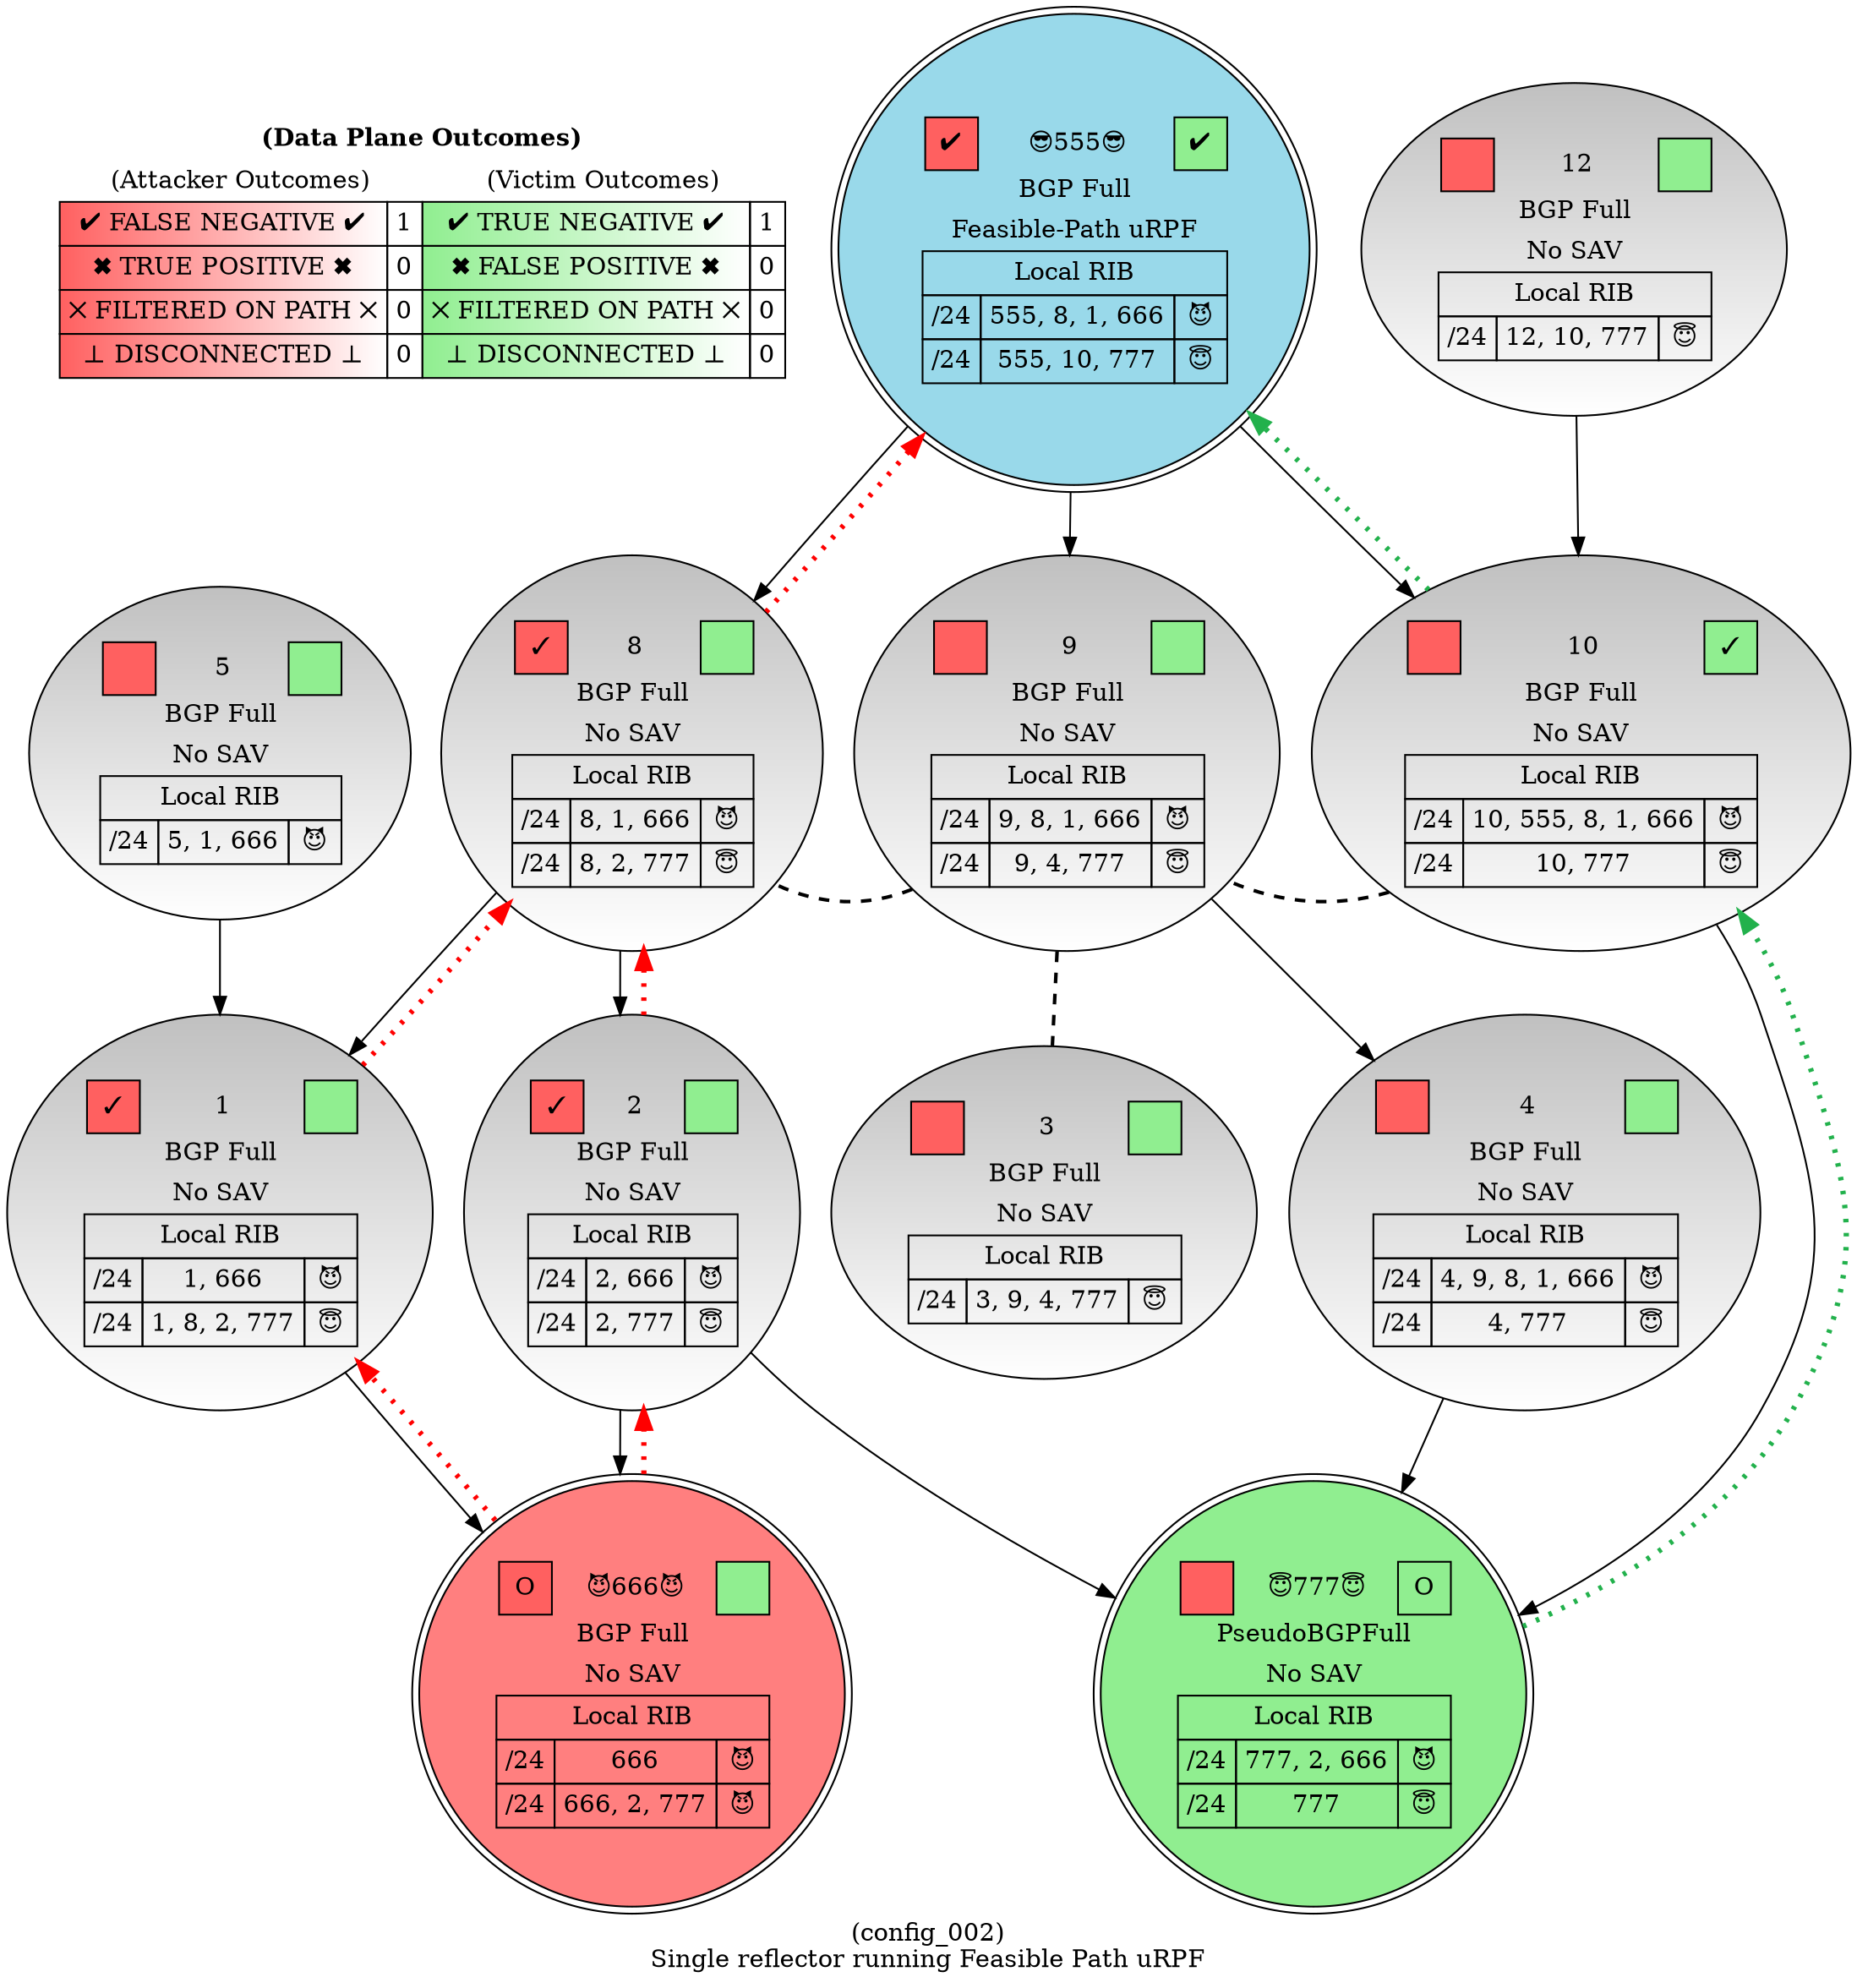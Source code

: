 digraph {
	Legend [label=<
            <TABLE BORDER="0" CELLBORDER="1" CELLSPACING="0" CELLPADDING="4">
                <TR>
                    <TD COLSPAN="6" BORDER="0" ALIGN="CENTER" VALIGN="MIDDLE"><b>(Data Plane Outcomes)</b></TD>
                </TR>
                <TR>
                    <TD COLSPAN="2" BORDER="0" ALIGN="CENTER" VALIGN="MIDDLE">(Attacker Outcomes)</TD>
                    <TD COLSPAN="2" BORDER="0" ALIGN="CENTER" VALIGN="MIDDLE">(Victim Outcomes)</TD>
                </TR>
                <TR>
                    <TD BGCOLOR="#ff6060:white">&#10004; FALSE NEGATIVE &#10004;</TD>
                    <TD>1</TD>
                    <TD BGCOLOR="#90ee90:white">&#10004; TRUE NEGATIVE &#10004;</TD>
                    <TD>1</TD>
                </TR>
                <TR>
                    <TD BGCOLOR="#ff6060:white">&#10006; TRUE POSITIVE &#10006;</TD>
                    <TD>0</TD>  
                    <TD BGCOLOR="#90ee90:white">&#10006; FALSE POSITIVE &#10006;</TD>
                    <TD>0</TD>
                </TR>
                <TR>
                    <TD BGCOLOR="#ff6060:white">&#10005; FILTERED ON PATH &#10005;</TD>
                    <TD>0</TD> 
                    <TD BGCOLOR="#90ee90:white">&#10005; FILTERED ON PATH &#10005;</TD>
                    <TD>0</TD>
                </TR>
                <TR>
                    <TD BGCOLOR="#ff6060:white">&#8869; DISCONNECTED &#8869;</TD>
                    <TD>0</TD> 
                    <TD BGCOLOR="#90ee90:white">&#8869; DISCONNECTED &#8869;</TD>
                    <TD>0</TD>
                </TR>
        </TABLE>> color=black fillcolor=white shape=plaintext style=filled]
	1 [label=<
            <TABLE BORDER="0" CELLBORDER="1" CELLSPACING="0" CELLPADDING="4">
            <TR>
                <TD BGCOLOR="#ff6060" WIDTH="30" HEIGHT="30" FIXEDSIZE="TRUE" ALIGN="CENTER" VALIGN="MIDDLE">&#10003;</TD>
                <TD BORDER="0" ALIGN="CENTER" VALIGN="MIDDLE">1</TD>
                <TD BGCOLOR="#90ee90" WIDTH="30" HEIGHT="30" FIXEDSIZE="TRUE" ALIGN="CENTER" VALIGN="MIDDLE"></TD>
            </TR>
            <TR>
                <TD COLSPAN="4" BORDER="0" ALIGN="CENTER" VALIGN="MIDDLE">BGP Full</TD>
            </TR>
            <TR>
                <TD COLSPAN="4" BORDER="0" ALIGN="CENTER" VALIGN="MIDDLE">No SAV</TD>
            </TR><TR>
                        <TD COLSPAN="4" ALIGN="CENTER" VALIGN="MIDDLE">Local RIB</TD>
                      </TR><TR>
                                <TD>/24</TD>
                                <TD>1, 666</TD>
                                <TD>&#128520;</TD></TR><TR>
                                <TD>/24</TD>
                                <TD>1, 8, 2, 777</TD>
                                <TD>&#128519;</TD></TR></TABLE>> color=black fillcolor="grey:white" gradientangle=270 style=filled]
	2 [label=<
            <TABLE BORDER="0" CELLBORDER="1" CELLSPACING="0" CELLPADDING="4">
            <TR>
                <TD BGCOLOR="#ff6060" WIDTH="30" HEIGHT="30" FIXEDSIZE="TRUE" ALIGN="CENTER" VALIGN="MIDDLE">&#10003;</TD>
                <TD BORDER="0" ALIGN="CENTER" VALIGN="MIDDLE">2</TD>
                <TD BGCOLOR="#90ee90" WIDTH="30" HEIGHT="30" FIXEDSIZE="TRUE" ALIGN="CENTER" VALIGN="MIDDLE"></TD>
            </TR>
            <TR>
                <TD COLSPAN="4" BORDER="0" ALIGN="CENTER" VALIGN="MIDDLE">BGP Full</TD>
            </TR>
            <TR>
                <TD COLSPAN="4" BORDER="0" ALIGN="CENTER" VALIGN="MIDDLE">No SAV</TD>
            </TR><TR>
                        <TD COLSPAN="4" ALIGN="CENTER" VALIGN="MIDDLE">Local RIB</TD>
                      </TR><TR>
                                <TD>/24</TD>
                                <TD>2, 666</TD>
                                <TD>&#128520;</TD></TR><TR>
                                <TD>/24</TD>
                                <TD>2, 777</TD>
                                <TD>&#128519;</TD></TR></TABLE>> color=black fillcolor="grey:white" gradientangle=270 style=filled]
	3 [label=<
            <TABLE BORDER="0" CELLBORDER="1" CELLSPACING="0" CELLPADDING="4">
            <TR>
                <TD BGCOLOR="#ff6060" WIDTH="30" HEIGHT="30" FIXEDSIZE="TRUE" ALIGN="CENTER" VALIGN="MIDDLE"></TD>
                <TD BORDER="0" ALIGN="CENTER" VALIGN="MIDDLE">3</TD>
                <TD BGCOLOR="#90ee90" WIDTH="30" HEIGHT="30" FIXEDSIZE="TRUE" ALIGN="CENTER" VALIGN="MIDDLE"></TD>
            </TR>
            <TR>
                <TD COLSPAN="4" BORDER="0" ALIGN="CENTER" VALIGN="MIDDLE">BGP Full</TD>
            </TR>
            <TR>
                <TD COLSPAN="4" BORDER="0" ALIGN="CENTER" VALIGN="MIDDLE">No SAV</TD>
            </TR><TR>
                        <TD COLSPAN="4" ALIGN="CENTER" VALIGN="MIDDLE">Local RIB</TD>
                      </TR><TR>
                                <TD>/24</TD>
                                <TD>3, 9, 4, 777</TD>
                                <TD>&#128519;</TD></TR></TABLE>> color=black fillcolor="grey:white" gradientangle=270 style=filled]
	4 [label=<
            <TABLE BORDER="0" CELLBORDER="1" CELLSPACING="0" CELLPADDING="4">
            <TR>
                <TD BGCOLOR="#ff6060" WIDTH="30" HEIGHT="30" FIXEDSIZE="TRUE" ALIGN="CENTER" VALIGN="MIDDLE"></TD>
                <TD BORDER="0" ALIGN="CENTER" VALIGN="MIDDLE">4</TD>
                <TD BGCOLOR="#90ee90" WIDTH="30" HEIGHT="30" FIXEDSIZE="TRUE" ALIGN="CENTER" VALIGN="MIDDLE"></TD>
            </TR>
            <TR>
                <TD COLSPAN="4" BORDER="0" ALIGN="CENTER" VALIGN="MIDDLE">BGP Full</TD>
            </TR>
            <TR>
                <TD COLSPAN="4" BORDER="0" ALIGN="CENTER" VALIGN="MIDDLE">No SAV</TD>
            </TR><TR>
                        <TD COLSPAN="4" ALIGN="CENTER" VALIGN="MIDDLE">Local RIB</TD>
                      </TR><TR>
                                <TD>/24</TD>
                                <TD>4, 9, 8, 1, 666</TD>
                                <TD>&#128520;</TD></TR><TR>
                                <TD>/24</TD>
                                <TD>4, 777</TD>
                                <TD>&#128519;</TD></TR></TABLE>> color=black fillcolor="grey:white" gradientangle=270 style=filled]
	5 [label=<
            <TABLE BORDER="0" CELLBORDER="1" CELLSPACING="0" CELLPADDING="4">
            <TR>
                <TD BGCOLOR="#ff6060" WIDTH="30" HEIGHT="30" FIXEDSIZE="TRUE" ALIGN="CENTER" VALIGN="MIDDLE"></TD>
                <TD BORDER="0" ALIGN="CENTER" VALIGN="MIDDLE">5</TD>
                <TD BGCOLOR="#90ee90" WIDTH="30" HEIGHT="30" FIXEDSIZE="TRUE" ALIGN="CENTER" VALIGN="MIDDLE"></TD>
            </TR>
            <TR>
                <TD COLSPAN="4" BORDER="0" ALIGN="CENTER" VALIGN="MIDDLE">BGP Full</TD>
            </TR>
            <TR>
                <TD COLSPAN="4" BORDER="0" ALIGN="CENTER" VALIGN="MIDDLE">No SAV</TD>
            </TR><TR>
                        <TD COLSPAN="4" ALIGN="CENTER" VALIGN="MIDDLE">Local RIB</TD>
                      </TR><TR>
                                <TD>/24</TD>
                                <TD>5, 1, 666</TD>
                                <TD>&#128520;</TD></TR></TABLE>> color=black fillcolor="grey:white" gradientangle=270 style=filled]
	8 [label=<
            <TABLE BORDER="0" CELLBORDER="1" CELLSPACING="0" CELLPADDING="4">
            <TR>
                <TD BGCOLOR="#ff6060" WIDTH="30" HEIGHT="30" FIXEDSIZE="TRUE" ALIGN="CENTER" VALIGN="MIDDLE">&#10003;</TD>
                <TD BORDER="0" ALIGN="CENTER" VALIGN="MIDDLE">8</TD>
                <TD BGCOLOR="#90ee90" WIDTH="30" HEIGHT="30" FIXEDSIZE="TRUE" ALIGN="CENTER" VALIGN="MIDDLE"></TD>
            </TR>
            <TR>
                <TD COLSPAN="4" BORDER="0" ALIGN="CENTER" VALIGN="MIDDLE">BGP Full</TD>
            </TR>
            <TR>
                <TD COLSPAN="4" BORDER="0" ALIGN="CENTER" VALIGN="MIDDLE">No SAV</TD>
            </TR><TR>
                        <TD COLSPAN="4" ALIGN="CENTER" VALIGN="MIDDLE">Local RIB</TD>
                      </TR><TR>
                                <TD>/24</TD>
                                <TD>8, 1, 666</TD>
                                <TD>&#128520;</TD></TR><TR>
                                <TD>/24</TD>
                                <TD>8, 2, 777</TD>
                                <TD>&#128519;</TD></TR></TABLE>> color=black fillcolor="grey:white" gradientangle=270 style=filled]
	9 [label=<
            <TABLE BORDER="0" CELLBORDER="1" CELLSPACING="0" CELLPADDING="4">
            <TR>
                <TD BGCOLOR="#ff6060" WIDTH="30" HEIGHT="30" FIXEDSIZE="TRUE" ALIGN="CENTER" VALIGN="MIDDLE"></TD>
                <TD BORDER="0" ALIGN="CENTER" VALIGN="MIDDLE">9</TD>
                <TD BGCOLOR="#90ee90" WIDTH="30" HEIGHT="30" FIXEDSIZE="TRUE" ALIGN="CENTER" VALIGN="MIDDLE"></TD>
            </TR>
            <TR>
                <TD COLSPAN="4" BORDER="0" ALIGN="CENTER" VALIGN="MIDDLE">BGP Full</TD>
            </TR>
            <TR>
                <TD COLSPAN="4" BORDER="0" ALIGN="CENTER" VALIGN="MIDDLE">No SAV</TD>
            </TR><TR>
                        <TD COLSPAN="4" ALIGN="CENTER" VALIGN="MIDDLE">Local RIB</TD>
                      </TR><TR>
                                <TD>/24</TD>
                                <TD>9, 8, 1, 666</TD>
                                <TD>&#128520;</TD></TR><TR>
                                <TD>/24</TD>
                                <TD>9, 4, 777</TD>
                                <TD>&#128519;</TD></TR></TABLE>> color=black fillcolor="grey:white" gradientangle=270 style=filled]
	10 [label=<
            <TABLE BORDER="0" CELLBORDER="1" CELLSPACING="0" CELLPADDING="4">
            <TR>
                <TD BGCOLOR="#ff6060" WIDTH="30" HEIGHT="30" FIXEDSIZE="TRUE" ALIGN="CENTER" VALIGN="MIDDLE"></TD>
                <TD BORDER="0" ALIGN="CENTER" VALIGN="MIDDLE">10</TD>
                <TD BGCOLOR="#90ee90" WIDTH="30" HEIGHT="30" FIXEDSIZE="TRUE" ALIGN="CENTER" VALIGN="MIDDLE">&#10003;</TD>
            </TR>
            <TR>
                <TD COLSPAN="4" BORDER="0" ALIGN="CENTER" VALIGN="MIDDLE">BGP Full</TD>
            </TR>
            <TR>
                <TD COLSPAN="4" BORDER="0" ALIGN="CENTER" VALIGN="MIDDLE">No SAV</TD>
            </TR><TR>
                        <TD COLSPAN="4" ALIGN="CENTER" VALIGN="MIDDLE">Local RIB</TD>
                      </TR><TR>
                                <TD>/24</TD>
                                <TD>10, 555, 8, 1, 666</TD>
                                <TD>&#128520;</TD></TR><TR>
                                <TD>/24</TD>
                                <TD>10, 777</TD>
                                <TD>&#128519;</TD></TR></TABLE>> color=black fillcolor="grey:white" gradientangle=270 style=filled]
	12 [label=<
            <TABLE BORDER="0" CELLBORDER="1" CELLSPACING="0" CELLPADDING="4">
            <TR>
                <TD BGCOLOR="#ff6060" WIDTH="30" HEIGHT="30" FIXEDSIZE="TRUE" ALIGN="CENTER" VALIGN="MIDDLE"></TD>
                <TD BORDER="0" ALIGN="CENTER" VALIGN="MIDDLE">12</TD>
                <TD BGCOLOR="#90ee90" WIDTH="30" HEIGHT="30" FIXEDSIZE="TRUE" ALIGN="CENTER" VALIGN="MIDDLE"></TD>
            </TR>
            <TR>
                <TD COLSPAN="4" BORDER="0" ALIGN="CENTER" VALIGN="MIDDLE">BGP Full</TD>
            </TR>
            <TR>
                <TD COLSPAN="4" BORDER="0" ALIGN="CENTER" VALIGN="MIDDLE">No SAV</TD>
            </TR><TR>
                        <TD COLSPAN="4" ALIGN="CENTER" VALIGN="MIDDLE">Local RIB</TD>
                      </TR><TR>
                                <TD>/24</TD>
                                <TD>12, 10, 777</TD>
                                <TD>&#128519;</TD></TR></TABLE>> color=black fillcolor="grey:white" gradientangle=270 style=filled]
	555 [label=<
            <TABLE BORDER="0" CELLBORDER="1" CELLSPACING="0" CELLPADDING="4">
            <TR>
                <TD BGCOLOR="#ff6060" WIDTH="30" HEIGHT="30" FIXEDSIZE="TRUE" ALIGN="CENTER" VALIGN="MIDDLE">&#10004;</TD>
                <TD BORDER="0" ALIGN="CENTER" VALIGN="MIDDLE">&#128526;555&#128526;</TD>
                <TD BGCOLOR="#90ee90" WIDTH="30" HEIGHT="30" FIXEDSIZE="TRUE" ALIGN="CENTER" VALIGN="MIDDLE">&#10004;</TD>
            </TR>
            <TR>
                <TD COLSPAN="4" BORDER="0" ALIGN="CENTER" VALIGN="MIDDLE">BGP Full</TD>
            </TR>
            <TR>
                <TD COLSPAN="4" BORDER="0" ALIGN="CENTER" VALIGN="MIDDLE">Feasible-Path uRPF</TD>
            </TR><TR>
                        <TD COLSPAN="4" ALIGN="CENTER" VALIGN="MIDDLE">Local RIB</TD>
                      </TR><TR>
                                <TD>/24</TD>
                                <TD>555, 8, 1, 666</TD>
                                <TD>&#128520;</TD></TR><TR>
                                <TD>/24</TD>
                                <TD>555, 10, 777</TD>
                                <TD>&#128519;</TD></TR></TABLE>> color=black fillcolor="#99d9ea" gradientangle=270 shape=doublecircle style=filled]
	666 [label=<
            <TABLE BORDER="0" CELLBORDER="1" CELLSPACING="0" CELLPADDING="4">
            <TR>
                <TD BGCOLOR="#ff6060" WIDTH="30" HEIGHT="30" FIXEDSIZE="TRUE" ALIGN="CENTER" VALIGN="MIDDLE">O</TD>
                <TD BORDER="0" ALIGN="CENTER" VALIGN="MIDDLE">&#128520;666&#128520;</TD>
                <TD BGCOLOR="#90ee90" WIDTH="30" HEIGHT="30" FIXEDSIZE="TRUE" ALIGN="CENTER" VALIGN="MIDDLE"></TD>
            </TR>
            <TR>
                <TD COLSPAN="4" BORDER="0" ALIGN="CENTER" VALIGN="MIDDLE">BGP Full</TD>
            </TR>
            <TR>
                <TD COLSPAN="4" BORDER="0" ALIGN="CENTER" VALIGN="MIDDLE">No SAV</TD>
            </TR><TR>
                        <TD COLSPAN="4" ALIGN="CENTER" VALIGN="MIDDLE">Local RIB</TD>
                      </TR><TR>
                                <TD>/24</TD>
                                <TD>666</TD>
                                <TD>&#128520;</TD></TR><TR>
                                <TD>/24</TD>
                                <TD>666, 2, 777</TD>
                                <TD>&#128520;</TD></TR></TABLE>> color=black fillcolor="#FF7F7F" gradientangle=270 shape=doublecircle style=filled]
	777 [label=<
            <TABLE BORDER="0" CELLBORDER="1" CELLSPACING="0" CELLPADDING="4">
            <TR>
                <TD BGCOLOR="#ff6060" WIDTH="30" HEIGHT="30" FIXEDSIZE="TRUE" ALIGN="CENTER" VALIGN="MIDDLE"></TD>
                <TD BORDER="0" ALIGN="CENTER" VALIGN="MIDDLE">&#128519;777&#128519;</TD>
                <TD BGCOLOR="#90ee90" WIDTH="30" HEIGHT="30" FIXEDSIZE="TRUE" ALIGN="CENTER" VALIGN="MIDDLE">O</TD>
            </TR>
            <TR>
                <TD COLSPAN="4" BORDER="0" ALIGN="CENTER" VALIGN="MIDDLE">PseudoBGPFull</TD>
            </TR>
            <TR>
                <TD COLSPAN="4" BORDER="0" ALIGN="CENTER" VALIGN="MIDDLE">No SAV</TD>
            </TR><TR>
                        <TD COLSPAN="4" ALIGN="CENTER" VALIGN="MIDDLE">Local RIB</TD>
                      </TR><TR>
                                <TD>/24</TD>
                                <TD>777, 2, 666</TD>
                                <TD>&#128520;</TD></TR><TR>
                                <TD>/24</TD>
                                <TD>777</TD>
                                <TD>&#128519;</TD></TR></TABLE>> color=black fillcolor="#90ee90" gradientangle=270 shape=doublecircle style=filled]
	1 -> 666
	2 -> 666
	2 -> 777
	4 -> 777
	5 -> 1
	8 -> 1
	8 -> 2
	9 -> 4
	9 -> 3 [dir=none penwidth=2 style=dashed]
	9 -> 8 [dir=none penwidth=2 style=dashed]
	10 -> 777
	10 -> 9 [dir=none penwidth=2 style=dashed]
	12 -> 10
	555 -> 8
	555 -> 9
	555 -> 10
	666 -> 1 [color=red constraint=false penwidth=3 style=dotted]
	666 -> 2 [color=red constraint=false penwidth=3 style=dotted]
	1 -> 8 [color=red constraint=false penwidth=3 style=dotted]
	2 -> 8 [color=red constraint=false penwidth=3 style=dotted]
	777 -> 10 [color="#22B14C" constraint=false penwidth=3 style=dotted]
	8 -> 555 [color=red constraint=false penwidth=3 style=dotted]
	10 -> 555 [color="#22B14C" constraint=false penwidth=3 style=dotted]
	{
		rank=same
		666
		777
		666 -> 777 [style=invis]
	}
	{
		rank=same
		1
		2
		1 -> 2 [style=invis]
		3
		2 -> 3 [style=invis]
		4
		3 -> 4 [style=invis]
	}
	{
		rank=same
		5
		8
		5 -> 8 [style=invis]
		9
		8 -> 9 [style=invis]
		10
		9 -> 10 [style=invis]
	}
	{
		rank=same
		555
		12
		555 -> 12 [style=invis]
	}
	label="(config_002)
Single reflector running Feasible Path uRPF"
}

